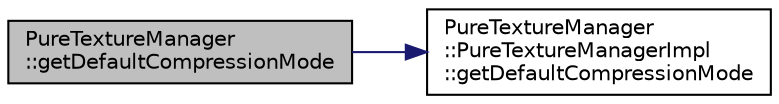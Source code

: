 digraph "PureTextureManager::getDefaultCompressionMode"
{
 // LATEX_PDF_SIZE
  edge [fontname="Helvetica",fontsize="10",labelfontname="Helvetica",labelfontsize="10"];
  node [fontname="Helvetica",fontsize="10",shape=record];
  rankdir="LR";
  Node1 [label="PureTextureManager\l::getDefaultCompressionMode",height=0.2,width=0.4,color="black", fillcolor="grey75", style="filled", fontcolor="black",tooltip="Gets the default texture compression mode."];
  Node1 -> Node2 [color="midnightblue",fontsize="10",style="solid",fontname="Helvetica"];
  Node2 [label="PureTextureManager\l::PureTextureManagerImpl\l::getDefaultCompressionMode",height=0.2,width=0.4,color="black", fillcolor="white", style="filled",URL="$class_pure_texture_manager_1_1_pure_texture_manager_impl.html#ae7528446479b38cc716970c5c9a43b69",tooltip=" "];
}
